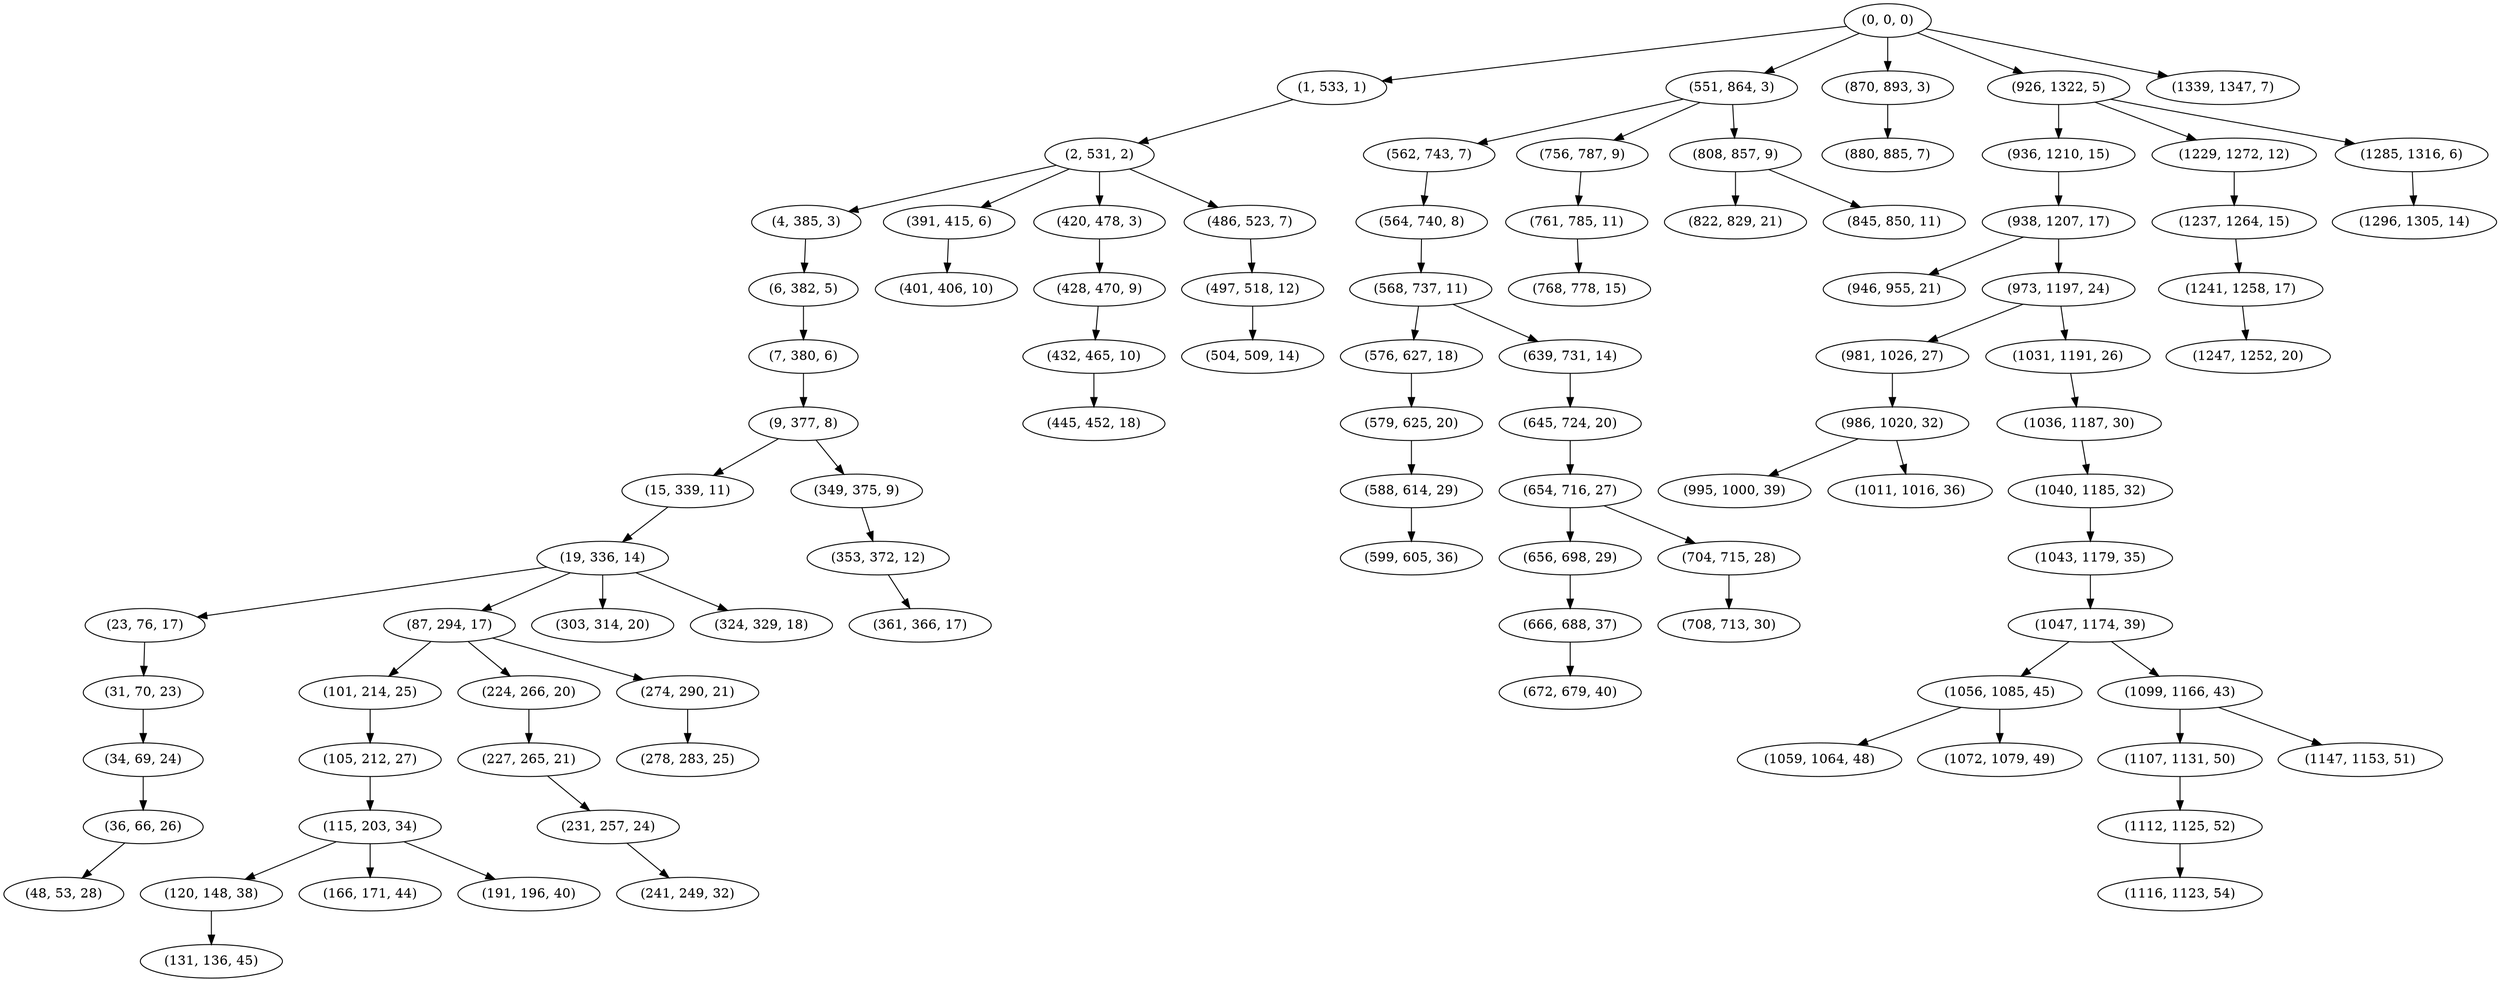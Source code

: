 digraph tree {
    "(0, 0, 0)";
    "(1, 533, 1)";
    "(2, 531, 2)";
    "(4, 385, 3)";
    "(6, 382, 5)";
    "(7, 380, 6)";
    "(9, 377, 8)";
    "(15, 339, 11)";
    "(19, 336, 14)";
    "(23, 76, 17)";
    "(31, 70, 23)";
    "(34, 69, 24)";
    "(36, 66, 26)";
    "(48, 53, 28)";
    "(87, 294, 17)";
    "(101, 214, 25)";
    "(105, 212, 27)";
    "(115, 203, 34)";
    "(120, 148, 38)";
    "(131, 136, 45)";
    "(166, 171, 44)";
    "(191, 196, 40)";
    "(224, 266, 20)";
    "(227, 265, 21)";
    "(231, 257, 24)";
    "(241, 249, 32)";
    "(274, 290, 21)";
    "(278, 283, 25)";
    "(303, 314, 20)";
    "(324, 329, 18)";
    "(349, 375, 9)";
    "(353, 372, 12)";
    "(361, 366, 17)";
    "(391, 415, 6)";
    "(401, 406, 10)";
    "(420, 478, 3)";
    "(428, 470, 9)";
    "(432, 465, 10)";
    "(445, 452, 18)";
    "(486, 523, 7)";
    "(497, 518, 12)";
    "(504, 509, 14)";
    "(551, 864, 3)";
    "(562, 743, 7)";
    "(564, 740, 8)";
    "(568, 737, 11)";
    "(576, 627, 18)";
    "(579, 625, 20)";
    "(588, 614, 29)";
    "(599, 605, 36)";
    "(639, 731, 14)";
    "(645, 724, 20)";
    "(654, 716, 27)";
    "(656, 698, 29)";
    "(666, 688, 37)";
    "(672, 679, 40)";
    "(704, 715, 28)";
    "(708, 713, 30)";
    "(756, 787, 9)";
    "(761, 785, 11)";
    "(768, 778, 15)";
    "(808, 857, 9)";
    "(822, 829, 21)";
    "(845, 850, 11)";
    "(870, 893, 3)";
    "(880, 885, 7)";
    "(926, 1322, 5)";
    "(936, 1210, 15)";
    "(938, 1207, 17)";
    "(946, 955, 21)";
    "(973, 1197, 24)";
    "(981, 1026, 27)";
    "(986, 1020, 32)";
    "(995, 1000, 39)";
    "(1011, 1016, 36)";
    "(1031, 1191, 26)";
    "(1036, 1187, 30)";
    "(1040, 1185, 32)";
    "(1043, 1179, 35)";
    "(1047, 1174, 39)";
    "(1056, 1085, 45)";
    "(1059, 1064, 48)";
    "(1072, 1079, 49)";
    "(1099, 1166, 43)";
    "(1107, 1131, 50)";
    "(1112, 1125, 52)";
    "(1116, 1123, 54)";
    "(1147, 1153, 51)";
    "(1229, 1272, 12)";
    "(1237, 1264, 15)";
    "(1241, 1258, 17)";
    "(1247, 1252, 20)";
    "(1285, 1316, 6)";
    "(1296, 1305, 14)";
    "(1339, 1347, 7)";
    "(0, 0, 0)" -> "(1, 533, 1)";
    "(0, 0, 0)" -> "(551, 864, 3)";
    "(0, 0, 0)" -> "(870, 893, 3)";
    "(0, 0, 0)" -> "(926, 1322, 5)";
    "(0, 0, 0)" -> "(1339, 1347, 7)";
    "(1, 533, 1)" -> "(2, 531, 2)";
    "(2, 531, 2)" -> "(4, 385, 3)";
    "(2, 531, 2)" -> "(391, 415, 6)";
    "(2, 531, 2)" -> "(420, 478, 3)";
    "(2, 531, 2)" -> "(486, 523, 7)";
    "(4, 385, 3)" -> "(6, 382, 5)";
    "(6, 382, 5)" -> "(7, 380, 6)";
    "(7, 380, 6)" -> "(9, 377, 8)";
    "(9, 377, 8)" -> "(15, 339, 11)";
    "(9, 377, 8)" -> "(349, 375, 9)";
    "(15, 339, 11)" -> "(19, 336, 14)";
    "(19, 336, 14)" -> "(23, 76, 17)";
    "(19, 336, 14)" -> "(87, 294, 17)";
    "(19, 336, 14)" -> "(303, 314, 20)";
    "(19, 336, 14)" -> "(324, 329, 18)";
    "(23, 76, 17)" -> "(31, 70, 23)";
    "(31, 70, 23)" -> "(34, 69, 24)";
    "(34, 69, 24)" -> "(36, 66, 26)";
    "(36, 66, 26)" -> "(48, 53, 28)";
    "(87, 294, 17)" -> "(101, 214, 25)";
    "(87, 294, 17)" -> "(224, 266, 20)";
    "(87, 294, 17)" -> "(274, 290, 21)";
    "(101, 214, 25)" -> "(105, 212, 27)";
    "(105, 212, 27)" -> "(115, 203, 34)";
    "(115, 203, 34)" -> "(120, 148, 38)";
    "(115, 203, 34)" -> "(166, 171, 44)";
    "(115, 203, 34)" -> "(191, 196, 40)";
    "(120, 148, 38)" -> "(131, 136, 45)";
    "(224, 266, 20)" -> "(227, 265, 21)";
    "(227, 265, 21)" -> "(231, 257, 24)";
    "(231, 257, 24)" -> "(241, 249, 32)";
    "(274, 290, 21)" -> "(278, 283, 25)";
    "(349, 375, 9)" -> "(353, 372, 12)";
    "(353, 372, 12)" -> "(361, 366, 17)";
    "(391, 415, 6)" -> "(401, 406, 10)";
    "(420, 478, 3)" -> "(428, 470, 9)";
    "(428, 470, 9)" -> "(432, 465, 10)";
    "(432, 465, 10)" -> "(445, 452, 18)";
    "(486, 523, 7)" -> "(497, 518, 12)";
    "(497, 518, 12)" -> "(504, 509, 14)";
    "(551, 864, 3)" -> "(562, 743, 7)";
    "(551, 864, 3)" -> "(756, 787, 9)";
    "(551, 864, 3)" -> "(808, 857, 9)";
    "(562, 743, 7)" -> "(564, 740, 8)";
    "(564, 740, 8)" -> "(568, 737, 11)";
    "(568, 737, 11)" -> "(576, 627, 18)";
    "(568, 737, 11)" -> "(639, 731, 14)";
    "(576, 627, 18)" -> "(579, 625, 20)";
    "(579, 625, 20)" -> "(588, 614, 29)";
    "(588, 614, 29)" -> "(599, 605, 36)";
    "(639, 731, 14)" -> "(645, 724, 20)";
    "(645, 724, 20)" -> "(654, 716, 27)";
    "(654, 716, 27)" -> "(656, 698, 29)";
    "(654, 716, 27)" -> "(704, 715, 28)";
    "(656, 698, 29)" -> "(666, 688, 37)";
    "(666, 688, 37)" -> "(672, 679, 40)";
    "(704, 715, 28)" -> "(708, 713, 30)";
    "(756, 787, 9)" -> "(761, 785, 11)";
    "(761, 785, 11)" -> "(768, 778, 15)";
    "(808, 857, 9)" -> "(822, 829, 21)";
    "(808, 857, 9)" -> "(845, 850, 11)";
    "(870, 893, 3)" -> "(880, 885, 7)";
    "(926, 1322, 5)" -> "(936, 1210, 15)";
    "(926, 1322, 5)" -> "(1229, 1272, 12)";
    "(926, 1322, 5)" -> "(1285, 1316, 6)";
    "(936, 1210, 15)" -> "(938, 1207, 17)";
    "(938, 1207, 17)" -> "(946, 955, 21)";
    "(938, 1207, 17)" -> "(973, 1197, 24)";
    "(973, 1197, 24)" -> "(981, 1026, 27)";
    "(973, 1197, 24)" -> "(1031, 1191, 26)";
    "(981, 1026, 27)" -> "(986, 1020, 32)";
    "(986, 1020, 32)" -> "(995, 1000, 39)";
    "(986, 1020, 32)" -> "(1011, 1016, 36)";
    "(1031, 1191, 26)" -> "(1036, 1187, 30)";
    "(1036, 1187, 30)" -> "(1040, 1185, 32)";
    "(1040, 1185, 32)" -> "(1043, 1179, 35)";
    "(1043, 1179, 35)" -> "(1047, 1174, 39)";
    "(1047, 1174, 39)" -> "(1056, 1085, 45)";
    "(1047, 1174, 39)" -> "(1099, 1166, 43)";
    "(1056, 1085, 45)" -> "(1059, 1064, 48)";
    "(1056, 1085, 45)" -> "(1072, 1079, 49)";
    "(1099, 1166, 43)" -> "(1107, 1131, 50)";
    "(1099, 1166, 43)" -> "(1147, 1153, 51)";
    "(1107, 1131, 50)" -> "(1112, 1125, 52)";
    "(1112, 1125, 52)" -> "(1116, 1123, 54)";
    "(1229, 1272, 12)" -> "(1237, 1264, 15)";
    "(1237, 1264, 15)" -> "(1241, 1258, 17)";
    "(1241, 1258, 17)" -> "(1247, 1252, 20)";
    "(1285, 1316, 6)" -> "(1296, 1305, 14)";
}

